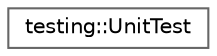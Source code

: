 digraph "Gráfico de jerarquía de clases"
{
 // LATEX_PDF_SIZE
  bgcolor="transparent";
  edge [fontname=Helvetica,fontsize=10,labelfontname=Helvetica,labelfontsize=10];
  node [fontname=Helvetica,fontsize=10,shape=box,height=0.2,width=0.4];
  rankdir="LR";
  Node0 [id="Node000000",label="testing::UnitTest",height=0.2,width=0.4,color="grey40", fillcolor="white", style="filled",URL="$classtesting_1_1_unit_test.html",tooltip=" "];
}
